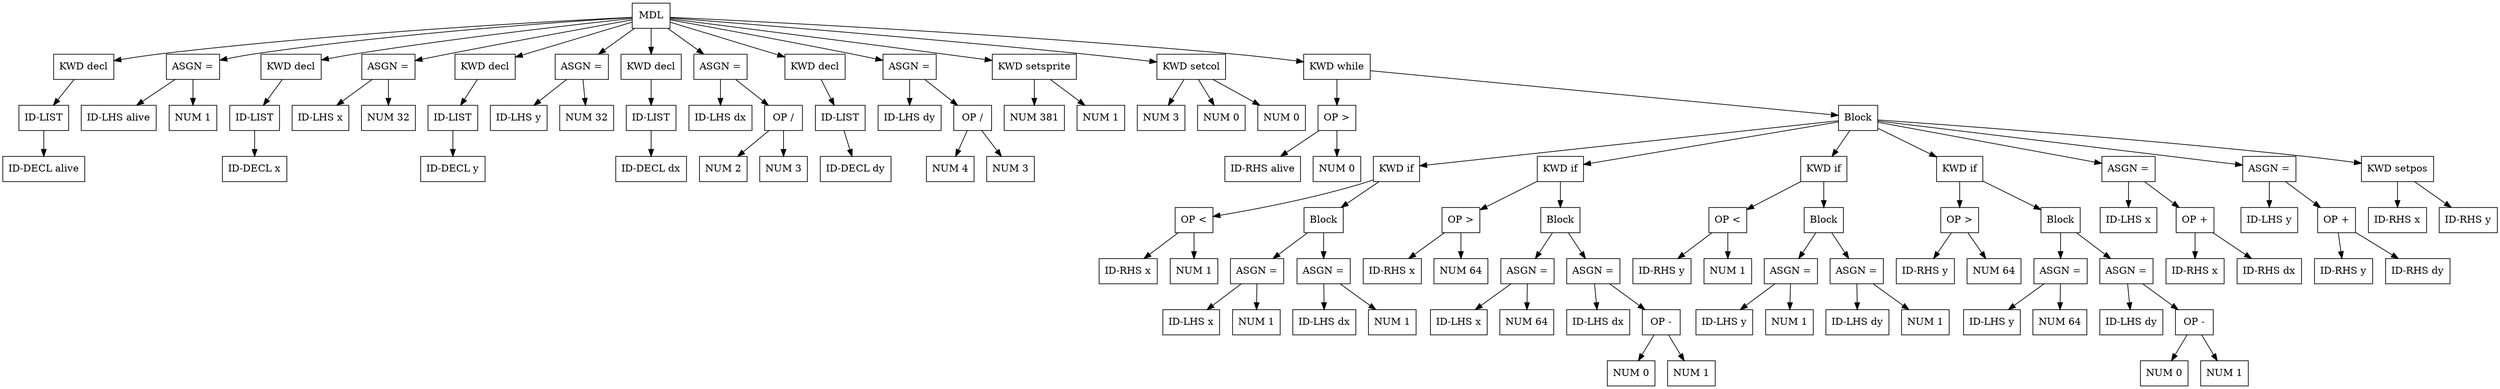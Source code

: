 digraph G {
node [shape = circle];
node224 [ uuid = "6f543ef4-9d03-4f40-98cd-cdd25d566f22" shape = "record" label = "MDL " ];
node225 [ uuid = "436b5a63-9e7e-48ac-9dc1-ef46e2397dbe" shape = "record" label = "KWD decl" ];
node226 [ uuid = "af0bfa59-a402-40b3-9fd1-b9e025d0af9f" shape = "record" label = "ID-LIST " ];
node227 [ uuid = "1938734f-5b86-4cbd-b012-c195e5f4885f" shape = "record" label = "ID-DECL alive" ];
node226 -> node227;
node225 -> node226;
node224 -> node225;
node229 [ uuid = "dff218ca-276b-479d-99a8-a9e62c4f2719" shape = "record" label = "ASGN =" ];
node228 [ uuid = "8781e1fa-4c27-4c61-b7df-996fafcddc58" shape = "record" label = "ID-LHS alive" ];
node229 -> node228;
node230 [ uuid = "a1abfdca-5e48-44df-9fee-2c75ffb14eda" shape = "record" label = "NUM 1" ];
node229 -> node230;
node224 -> node229;
node231 [ uuid = "83997a33-cd0e-4679-b694-bdd004b301c0" shape = "record" label = "KWD decl" ];
node232 [ uuid = "7eacedc3-1e15-4fe6-8fe9-8baac85be3cc" shape = "record" label = "ID-LIST " ];
node233 [ uuid = "4b8ae1d0-00c2-4a99-8f72-16daa863dc14" shape = "record" label = "ID-DECL x" ];
node232 -> node233;
node231 -> node232;
node224 -> node231;
node235 [ uuid = "c4dfa5fc-bcdf-4433-937f-07bbfdbf78ee" shape = "record" label = "ASGN =" ];
node234 [ uuid = "26b06fe6-a9af-4589-acf3-daf7faae907d" shape = "record" label = "ID-LHS x" ];
node235 -> node234;
node236 [ uuid = "f4509c66-5727-4293-bf97-cdf3e717625f" shape = "record" label = "NUM 32" ];
node235 -> node236;
node224 -> node235;
node237 [ uuid = "20e14334-3f23-4974-8309-d99dcf33b7cf" shape = "record" label = "KWD decl" ];
node238 [ uuid = "bccd0f8d-35ff-40fa-a74f-996de9ff7ea6" shape = "record" label = "ID-LIST " ];
node239 [ uuid = "ab4aa12c-f68e-4381-831a-4b8c1b0e08ef" shape = "record" label = "ID-DECL y" ];
node238 -> node239;
node237 -> node238;
node224 -> node237;
node241 [ uuid = "b81654fe-40d2-42bb-9738-f34451b151fb" shape = "record" label = "ASGN =" ];
node240 [ uuid = "6d8bcc17-c9b1-436e-aff4-5c5bc3c07c8c" shape = "record" label = "ID-LHS y" ];
node241 -> node240;
node242 [ uuid = "11d0dfdb-49aa-4e9e-b8f0-19a5693673b5" shape = "record" label = "NUM 32" ];
node241 -> node242;
node224 -> node241;
node243 [ uuid = "67f8aa7d-404c-4665-968b-39b24064915b" shape = "record" label = "KWD decl" ];
node244 [ uuid = "0de5a98c-3608-421a-a0d9-b60d4a237609" shape = "record" label = "ID-LIST " ];
node245 [ uuid = "4c784b16-f17b-45f7-9d82-78d3cc8be13f" shape = "record" label = "ID-DECL dx" ];
node244 -> node245;
node243 -> node244;
node224 -> node243;
node247 [ uuid = "43d1182e-7c56-4552-8679-664f067e913b" shape = "record" label = "ASGN =" ];
node246 [ uuid = "52e17a52-2fe1-429d-8e72-b8a1eafec680" shape = "record" label = "ID-LHS dx" ];
node247 -> node246;
node249 [ uuid = "3c47a754-03b2-4b46-8bca-a0b64f1d6a67" shape = "record" label = "OP /" ];
node248 [ uuid = "c7f5f092-c495-4065-a5ef-dfc15163cb43" shape = "record" label = "NUM 2" ];
node249 -> node248;
node250 [ uuid = "b85cb2fc-d3fb-4219-abbd-6a80bb6ade77" shape = "record" label = "NUM 3" ];
node249 -> node250;
node247 -> node249;
node224 -> node247;
node251 [ uuid = "250f83d8-409f-4e7a-a628-d08af33b36ea" shape = "record" label = "KWD decl" ];
node252 [ uuid = "1469e128-a0a4-4de6-b204-3a9f6707cca8" shape = "record" label = "ID-LIST " ];
node253 [ uuid = "9da36674-9f49-420d-b7f3-c554258f8c25" shape = "record" label = "ID-DECL dy" ];
node252 -> node253;
node251 -> node252;
node224 -> node251;
node255 [ uuid = "f539ed5c-3727-4c45-82b9-ea068397d5c6" shape = "record" label = "ASGN =" ];
node254 [ uuid = "3bc9a5b3-e816-4429-a895-5d91965998c0" shape = "record" label = "ID-LHS dy" ];
node255 -> node254;
node257 [ uuid = "da068c4f-18cd-4c9a-a760-53cdf9aad520" shape = "record" label = "OP /" ];
node256 [ uuid = "827032dc-a2a1-48a7-9882-61ba1432b0c5" shape = "record" label = "NUM 4" ];
node257 -> node256;
node258 [ uuid = "41ff02b6-e92d-4257-b90e-f3e81afe892a" shape = "record" label = "NUM 3" ];
node257 -> node258;
node255 -> node257;
node224 -> node255;
node259 [ uuid = "8dab7aeb-f596-4588-b310-175dfb707f2d" shape = "record" label = "KWD setsprite" ];
node260 [ uuid = "accfbc9a-d94e-4511-84d1-af827e6f0b02" shape = "record" label = "NUM 381" ];
node259 -> node260;
node261 [ uuid = "f1a2b346-bdaf-4290-b58b-115509608c38" shape = "record" label = "NUM 1" ];
node259 -> node261;
node224 -> node259;
node262 [ uuid = "4f7ea561-720d-4690-aab1-a19cd4f54e65" shape = "record" label = "KWD setcol" ];
node263 [ uuid = "56a7b9e8-1b1d-46ab-8989-aa9d20091f7a" shape = "record" label = "NUM 3" ];
node262 -> node263;
node264 [ uuid = "97891560-0496-43bd-a9d8-764d5c369183" shape = "record" label = "NUM 0" ];
node262 -> node264;
node265 [ uuid = "240d9483-e647-429a-a34d-a888e191a766" shape = "record" label = "NUM 0" ];
node262 -> node265;
node224 -> node262;
node266 [ uuid = "17a07a6d-bbba-4c7c-8cb6-bcd70ce4ca31" shape = "record" label = "KWD while" ];
node268 [ uuid = "8db7756e-489f-4b1d-818e-94028b2ae461" shape = "record" label = "OP \>" ];
node267 [ uuid = "d751ccc5-279b-46fe-920a-55ca207076a1" shape = "record" label = "ID-RHS alive" ];
node268 -> node267;
node269 [ uuid = "e9740b7e-8f8f-4721-b515-f87d101e00b0" shape = "record" label = "NUM 0" ];
node268 -> node269;
node266 -> node268;
node270 [ uuid = "63294dce-de10-4914-bfb5-311a95ca3eb6" shape = "record" label = "Block " ];
node271 [ uuid = "cd703aa3-c1ad-438b-9133-d924f67c780d" shape = "record" label = "KWD if" ];
node273 [ uuid = "e182caaa-e382-4a60-8941-faf142d8cc3b" shape = "record" label = "OP \<" ];
node272 [ uuid = "17445c70-2b5c-459e-820c-88ac3d9b5e54" shape = "record" label = "ID-RHS x" ];
node273 -> node272;
node274 [ uuid = "a8c1ea28-4211-4c74-bde5-73639c349a41" shape = "record" label = "NUM 1" ];
node273 -> node274;
node271 -> node273;
node275 [ uuid = "9da7e9ca-2354-4daa-8da3-979f120f8f20" shape = "record" label = "Block " ];
node277 [ uuid = "70f209e1-a260-4ddd-91a8-b5e2a486076d" shape = "record" label = "ASGN =" ];
node276 [ uuid = "3f2b852c-0064-4592-912f-5edf8c681298" shape = "record" label = "ID-LHS x" ];
node277 -> node276;
node278 [ uuid = "68590ad3-748b-44d5-ac82-3b384c81cf03" shape = "record" label = "NUM 1" ];
node277 -> node278;
node275 -> node277;
node280 [ uuid = "8a0ecf08-cbbd-47b1-a3d1-e229458160af" shape = "record" label = "ASGN =" ];
node279 [ uuid = "7eed985d-fdde-4755-a0e8-f695e395ba21" shape = "record" label = "ID-LHS dx" ];
node280 -> node279;
node281 [ uuid = "8576ba8b-0ddd-4f74-8d40-269aee8a96b4" shape = "record" label = "NUM 1" ];
node280 -> node281;
node275 -> node280;
node271 -> node275;
node270 -> node271;
node282 [ uuid = "5052e709-9506-46d7-97fc-4ec964357b75" shape = "record" label = "KWD if" ];
node284 [ uuid = "d19737eb-e3ae-4e95-b8e8-ac77f03cbc25" shape = "record" label = "OP \>" ];
node283 [ uuid = "673b395d-f4c8-438e-a20b-607b6f3931f0" shape = "record" label = "ID-RHS x" ];
node284 -> node283;
node285 [ uuid = "d256a4d7-df45-4997-906d-a39505fe9486" shape = "record" label = "NUM 64" ];
node284 -> node285;
node282 -> node284;
node286 [ uuid = "d62f204f-6e39-4c27-97c4-51e3402eab52" shape = "record" label = "Block " ];
node288 [ uuid = "3c540f68-4889-494d-b808-a40b21a1fcce" shape = "record" label = "ASGN =" ];
node287 [ uuid = "1d6a123c-0573-48a5-b645-8b64f09625c8" shape = "record" label = "ID-LHS x" ];
node288 -> node287;
node289 [ uuid = "47b61624-d451-48b8-84d0-48ca93927eb6" shape = "record" label = "NUM 64" ];
node288 -> node289;
node286 -> node288;
node291 [ uuid = "424cae1b-72d9-4b14-a257-c2eac0dc805c" shape = "record" label = "ASGN =" ];
node290 [ uuid = "ec6762ce-cafe-4475-ae6f-87fd04849bab" shape = "record" label = "ID-LHS dx" ];
node291 -> node290;
node293 [ uuid = "c10be74d-5531-4021-af8c-0a854f1a9587" shape = "record" label = "OP -" ];
node292 [ uuid = "a9cfebf8-db8f-4392-b11e-957f2b0cc2b6" shape = "record" label = "NUM 0" ];
node293 -> node292;
node294 [ uuid = "9ff351d1-e98f-45d4-827e-630ca7bbbe67" shape = "record" label = "NUM 1" ];
node293 -> node294;
node291 -> node293;
node286 -> node291;
node282 -> node286;
node270 -> node282;
node295 [ uuid = "8a8da139-487e-49d8-8723-43fc5ee5961d" shape = "record" label = "KWD if" ];
node297 [ uuid = "c50fce02-cf60-4fb6-9307-cec5d1237785" shape = "record" label = "OP \<" ];
node296 [ uuid = "9e80e25c-f0af-48b2-8995-8d8a3788be6b" shape = "record" label = "ID-RHS y" ];
node297 -> node296;
node298 [ uuid = "c1a3a94b-78d2-4f30-9fa4-60bc50a66508" shape = "record" label = "NUM 1" ];
node297 -> node298;
node295 -> node297;
node299 [ uuid = "35c906bf-27ea-4209-855e-a1c92915ea53" shape = "record" label = "Block " ];
node301 [ uuid = "5315b03f-a53d-4c03-9dd4-0b11e284fe72" shape = "record" label = "ASGN =" ];
node300 [ uuid = "a29c2fe2-8bd3-444b-a608-f87677c59341" shape = "record" label = "ID-LHS y" ];
node301 -> node300;
node302 [ uuid = "51995b27-a639-4714-9930-7c4ab3e655ed" shape = "record" label = "NUM 1" ];
node301 -> node302;
node299 -> node301;
node304 [ uuid = "24815a86-8ebf-4dfb-8122-d3b83e41ae1c" shape = "record" label = "ASGN =" ];
node303 [ uuid = "55fbcf21-aee0-4707-b142-69df768bc217" shape = "record" label = "ID-LHS dy" ];
node304 -> node303;
node305 [ uuid = "2e871349-d388-4c30-9de0-6ceb3d174588" shape = "record" label = "NUM 1" ];
node304 -> node305;
node299 -> node304;
node295 -> node299;
node270 -> node295;
node306 [ uuid = "8f7a7a95-f917-4c6e-b7b0-c5b3960089b2" shape = "record" label = "KWD if" ];
node308 [ uuid = "7047b2f1-3001-4e28-a8ad-1618f56153d2" shape = "record" label = "OP \>" ];
node307 [ uuid = "07e20fd3-30eb-4d6e-903d-a60ab5c08147" shape = "record" label = "ID-RHS y" ];
node308 -> node307;
node309 [ uuid = "b8929a32-f57b-48c9-849c-28f64a7b109d" shape = "record" label = "NUM 64" ];
node308 -> node309;
node306 -> node308;
node310 [ uuid = "c8b06e37-0f0f-4246-9eeb-1ed2e0ec74b8" shape = "record" label = "Block " ];
node312 [ uuid = "142eae3b-8ae6-445e-a737-028eeaf6856f" shape = "record" label = "ASGN =" ];
node311 [ uuid = "69adf793-2ae3-4e04-a19e-b320441eed5d" shape = "record" label = "ID-LHS y" ];
node312 -> node311;
node313 [ uuid = "60eaf2cf-f037-4ddd-b647-449b041cbec1" shape = "record" label = "NUM 64" ];
node312 -> node313;
node310 -> node312;
node315 [ uuid = "261ab45c-a1f9-4397-aae2-7a39400fb7d8" shape = "record" label = "ASGN =" ];
node314 [ uuid = "fc28eb7d-ab45-405f-a639-5c9eac1744be" shape = "record" label = "ID-LHS dy" ];
node315 -> node314;
node317 [ uuid = "c77ea2ff-2927-4f5d-af63-059f49340262" shape = "record" label = "OP -" ];
node316 [ uuid = "9258815e-cf7a-4592-8376-72825b4b20ed" shape = "record" label = "NUM 0" ];
node317 -> node316;
node318 [ uuid = "ee2ba52c-705a-47b4-abcb-b0c1f4d0ef06" shape = "record" label = "NUM 1" ];
node317 -> node318;
node315 -> node317;
node310 -> node315;
node306 -> node310;
node270 -> node306;
node320 [ uuid = "58e58b49-3def-49b1-8fe4-e5059103bdab" shape = "record" label = "ASGN =" ];
node319 [ uuid = "f97f5bc7-f6ce-43db-b47e-d71473868445" shape = "record" label = "ID-LHS x" ];
node320 -> node319;
node322 [ uuid = "74504f41-f9fd-4e3e-9056-bf7e7a46443c" shape = "record" label = "OP +" ];
node321 [ uuid = "24c68f47-9b88-42e8-a756-4932839b5aea" shape = "record" label = "ID-RHS x" ];
node322 -> node321;
node323 [ uuid = "14f20c6e-747e-437f-85fa-d128df3360cf" shape = "record" label = "ID-RHS dx" ];
node322 -> node323;
node320 -> node322;
node270 -> node320;
node325 [ uuid = "7b62accd-45fe-4feb-8bea-c1b59d9f2aca" shape = "record" label = "ASGN =" ];
node324 [ uuid = "518cc822-e409-43f0-a0c2-e55785599127" shape = "record" label = "ID-LHS y" ];
node325 -> node324;
node327 [ uuid = "4fc8fa00-47e2-4068-b435-60c273c3f5d8" shape = "record" label = "OP +" ];
node326 [ uuid = "38828f76-2224-473f-9960-7512b2ce6dd8" shape = "record" label = "ID-RHS y" ];
node327 -> node326;
node328 [ uuid = "51dffa40-0933-4dc7-91b2-2e4078dfc281" shape = "record" label = "ID-RHS dy" ];
node327 -> node328;
node325 -> node327;
node270 -> node325;
node329 [ uuid = "eba24cac-c4d9-4133-b31d-9285828e8d49" shape = "record" label = "KWD setpos" ];
node330 [ uuid = "9492493c-11b0-4f24-b2d5-89c8257e6912" shape = "record" label = "ID-RHS x" ];
node329 -> node330;
node331 [ uuid = "87fb9a31-0363-4e0d-accb-653020eda925" shape = "record" label = "ID-RHS y" ];
node329 -> node331;
node270 -> node329;
node266 -> node270;
node224 -> node266;
}
